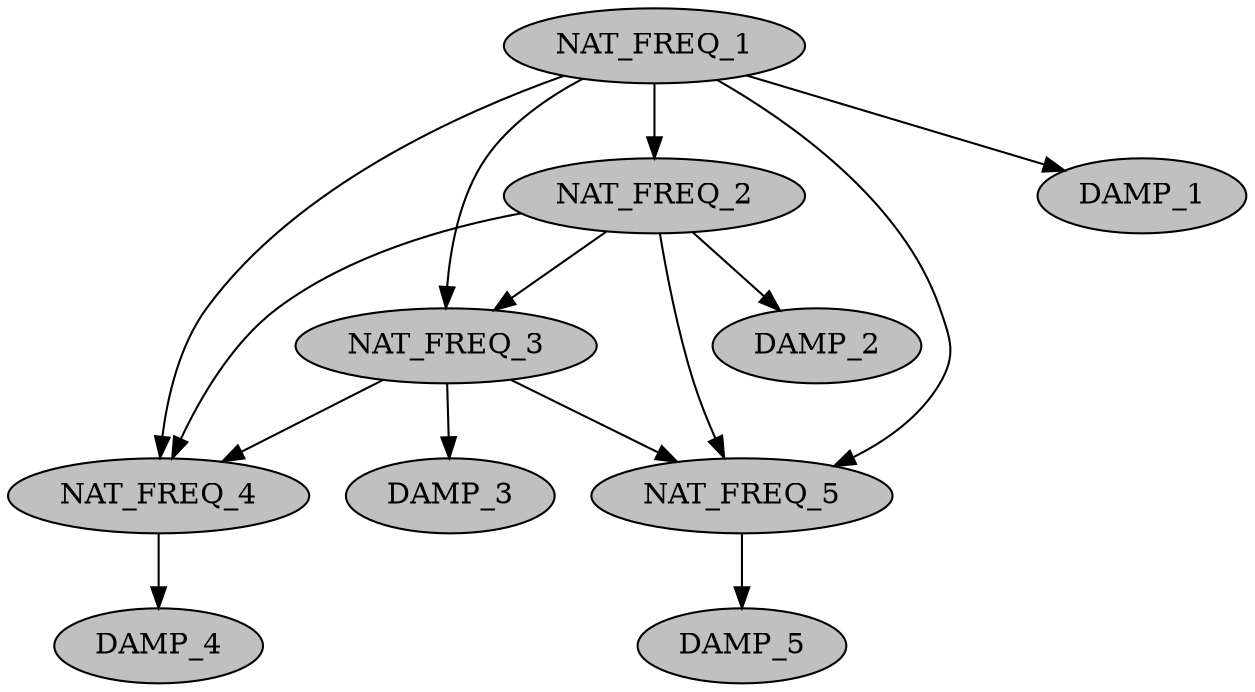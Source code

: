 strict digraph "" {
	NAT_FREQ_1	[fillcolor=gray,
		style=filled];
	NAT_FREQ_2	[fillcolor=gray,
		style=filled];
	NAT_FREQ_1 -> NAT_FREQ_2;
	NAT_FREQ_3	[fillcolor=gray,
		style=filled];
	NAT_FREQ_1 -> NAT_FREQ_3;
	NAT_FREQ_4	[fillcolor=gray,
		style=filled];
	NAT_FREQ_1 -> NAT_FREQ_4;
	NAT_FREQ_5	[fillcolor=gray,
		style=filled];
	NAT_FREQ_1 -> NAT_FREQ_5;
	DAMP_1	[fillcolor=gray,
		style=filled];
	NAT_FREQ_1 -> DAMP_1;
	NAT_FREQ_2 -> NAT_FREQ_3;
	NAT_FREQ_2 -> NAT_FREQ_4;
	NAT_FREQ_2 -> NAT_FREQ_5;
	DAMP_2	[fillcolor=gray,
		style=filled];
	NAT_FREQ_2 -> DAMP_2;
	NAT_FREQ_3 -> NAT_FREQ_4;
	NAT_FREQ_3 -> NAT_FREQ_5;
	DAMP_3	[fillcolor=gray,
		style=filled];
	NAT_FREQ_3 -> DAMP_3;
	DAMP_4	[fillcolor=gray,
		style=filled];
	NAT_FREQ_4 -> DAMP_4;
	DAMP_5	[fillcolor=gray,
		style=filled];
	NAT_FREQ_5 -> DAMP_5;
}

